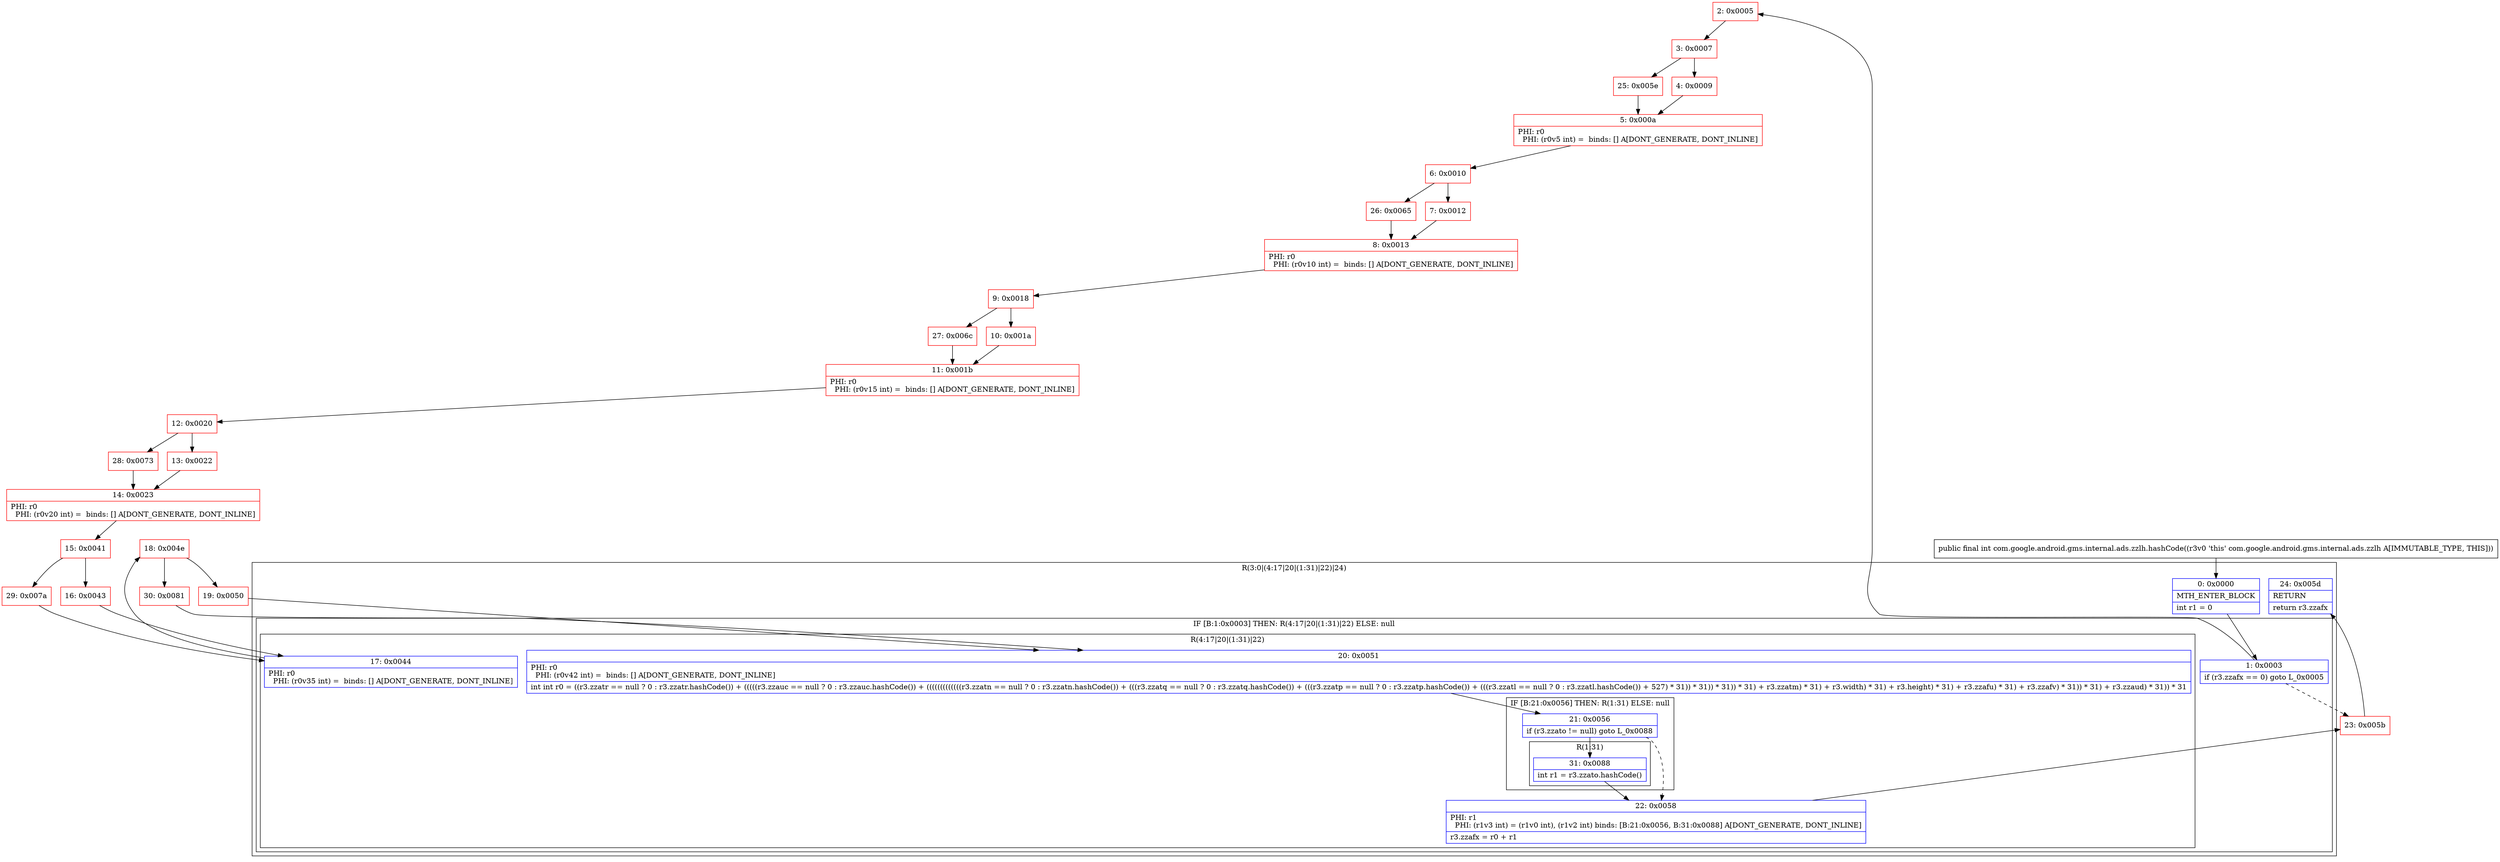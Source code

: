 digraph "CFG forcom.google.android.gms.internal.ads.zzlh.hashCode()I" {
subgraph cluster_Region_1673943291 {
label = "R(3:0|(4:17|20|(1:31)|22)|24)";
node [shape=record,color=blue];
Node_0 [shape=record,label="{0\:\ 0x0000|MTH_ENTER_BLOCK\l|int r1 = 0\l}"];
subgraph cluster_IfRegion_536282978 {
label = "IF [B:1:0x0003] THEN: R(4:17|20|(1:31)|22) ELSE: null";
node [shape=record,color=blue];
Node_1 [shape=record,label="{1\:\ 0x0003|if (r3.zzafx == 0) goto L_0x0005\l}"];
subgraph cluster_Region_1748847694 {
label = "R(4:17|20|(1:31)|22)";
node [shape=record,color=blue];
Node_17 [shape=record,label="{17\:\ 0x0044|PHI: r0 \l  PHI: (r0v35 int) =  binds: [] A[DONT_GENERATE, DONT_INLINE]\l}"];
Node_20 [shape=record,label="{20\:\ 0x0051|PHI: r0 \l  PHI: (r0v42 int) =  binds: [] A[DONT_GENERATE, DONT_INLINE]\l|int int r0 = ((r3.zzatr == null ? 0 : r3.zzatr.hashCode()) + (((((r3.zzauc == null ? 0 : r3.zzauc.hashCode()) + (((((((((((((r3.zzatn == null ? 0 : r3.zzatn.hashCode()) + (((r3.zzatq == null ? 0 : r3.zzatq.hashCode()) + (((r3.zzatp == null ? 0 : r3.zzatp.hashCode()) + (((r3.zzatl == null ? 0 : r3.zzatl.hashCode()) + 527) * 31)) * 31)) * 31)) * 31) + r3.zzatm) * 31) + r3.width) * 31) + r3.height) * 31) + r3.zzafu) * 31) + r3.zzafv) * 31)) * 31) + r3.zzaud) * 31)) * 31\l}"];
subgraph cluster_IfRegion_1649113568 {
label = "IF [B:21:0x0056] THEN: R(1:31) ELSE: null";
node [shape=record,color=blue];
Node_21 [shape=record,label="{21\:\ 0x0056|if (r3.zzato != null) goto L_0x0088\l}"];
subgraph cluster_Region_2061219402 {
label = "R(1:31)";
node [shape=record,color=blue];
Node_31 [shape=record,label="{31\:\ 0x0088|int r1 = r3.zzato.hashCode()\l}"];
}
}
Node_22 [shape=record,label="{22\:\ 0x0058|PHI: r1 \l  PHI: (r1v3 int) = (r1v0 int), (r1v2 int) binds: [B:21:0x0056, B:31:0x0088] A[DONT_GENERATE, DONT_INLINE]\l|r3.zzafx = r0 + r1\l}"];
}
}
Node_24 [shape=record,label="{24\:\ 0x005d|RETURN\l|return r3.zzafx\l}"];
}
Node_2 [shape=record,color=red,label="{2\:\ 0x0005}"];
Node_3 [shape=record,color=red,label="{3\:\ 0x0007}"];
Node_4 [shape=record,color=red,label="{4\:\ 0x0009}"];
Node_5 [shape=record,color=red,label="{5\:\ 0x000a|PHI: r0 \l  PHI: (r0v5 int) =  binds: [] A[DONT_GENERATE, DONT_INLINE]\l}"];
Node_6 [shape=record,color=red,label="{6\:\ 0x0010}"];
Node_7 [shape=record,color=red,label="{7\:\ 0x0012}"];
Node_8 [shape=record,color=red,label="{8\:\ 0x0013|PHI: r0 \l  PHI: (r0v10 int) =  binds: [] A[DONT_GENERATE, DONT_INLINE]\l}"];
Node_9 [shape=record,color=red,label="{9\:\ 0x0018}"];
Node_10 [shape=record,color=red,label="{10\:\ 0x001a}"];
Node_11 [shape=record,color=red,label="{11\:\ 0x001b|PHI: r0 \l  PHI: (r0v15 int) =  binds: [] A[DONT_GENERATE, DONT_INLINE]\l}"];
Node_12 [shape=record,color=red,label="{12\:\ 0x0020}"];
Node_13 [shape=record,color=red,label="{13\:\ 0x0022}"];
Node_14 [shape=record,color=red,label="{14\:\ 0x0023|PHI: r0 \l  PHI: (r0v20 int) =  binds: [] A[DONT_GENERATE, DONT_INLINE]\l}"];
Node_15 [shape=record,color=red,label="{15\:\ 0x0041}"];
Node_16 [shape=record,color=red,label="{16\:\ 0x0043}"];
Node_18 [shape=record,color=red,label="{18\:\ 0x004e}"];
Node_19 [shape=record,color=red,label="{19\:\ 0x0050}"];
Node_23 [shape=record,color=red,label="{23\:\ 0x005b}"];
Node_25 [shape=record,color=red,label="{25\:\ 0x005e}"];
Node_26 [shape=record,color=red,label="{26\:\ 0x0065}"];
Node_27 [shape=record,color=red,label="{27\:\ 0x006c}"];
Node_28 [shape=record,color=red,label="{28\:\ 0x0073}"];
Node_29 [shape=record,color=red,label="{29\:\ 0x007a}"];
Node_30 [shape=record,color=red,label="{30\:\ 0x0081}"];
MethodNode[shape=record,label="{public final int com.google.android.gms.internal.ads.zzlh.hashCode((r3v0 'this' com.google.android.gms.internal.ads.zzlh A[IMMUTABLE_TYPE, THIS])) }"];
MethodNode -> Node_0;
Node_0 -> Node_1;
Node_1 -> Node_2;
Node_1 -> Node_23[style=dashed];
Node_17 -> Node_18;
Node_20 -> Node_21;
Node_21 -> Node_22[style=dashed];
Node_21 -> Node_31;
Node_31 -> Node_22;
Node_22 -> Node_23;
Node_2 -> Node_3;
Node_3 -> Node_4;
Node_3 -> Node_25;
Node_4 -> Node_5;
Node_5 -> Node_6;
Node_6 -> Node_7;
Node_6 -> Node_26;
Node_7 -> Node_8;
Node_8 -> Node_9;
Node_9 -> Node_10;
Node_9 -> Node_27;
Node_10 -> Node_11;
Node_11 -> Node_12;
Node_12 -> Node_13;
Node_12 -> Node_28;
Node_13 -> Node_14;
Node_14 -> Node_15;
Node_15 -> Node_16;
Node_15 -> Node_29;
Node_16 -> Node_17;
Node_18 -> Node_19;
Node_18 -> Node_30;
Node_19 -> Node_20;
Node_23 -> Node_24;
Node_25 -> Node_5;
Node_26 -> Node_8;
Node_27 -> Node_11;
Node_28 -> Node_14;
Node_29 -> Node_17;
Node_30 -> Node_20;
}

